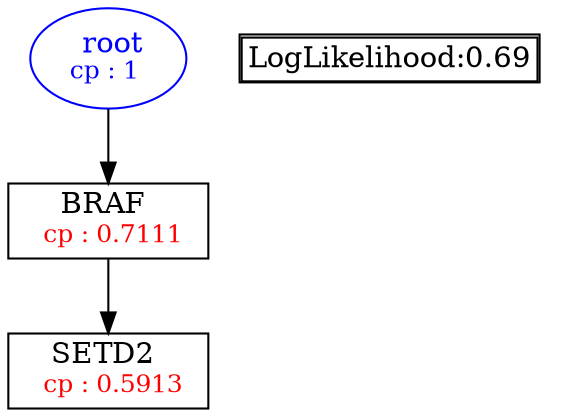 digraph tree {
    "root" [label=<<font color='Blue'> root</font><br/><font color='Blue' POINT-SIZE='12'>cp : 1 </font>>, shape=oval, color=Blue];
    "S2" [label =<BRAF <br/> <font color='Red' POINT-SIZE='12'> cp : 0.7111 </font>>, shape=box];
    "S1" [label =<SETD2 <br/> <font color='Red' POINT-SIZE='12'> cp : 0.5913 </font>>, shape=box];
    "root" -> "S2";
    "S2" -> "S1";

    node[shape=plaintext]
    fontsize="10"
    struct1 [label=
    <<TABLE BORDER="1" CELLBORDER="1" CELLSPACING="0" >
    <TR><TD ALIGN="LEFT">LogLikelihood:0.69</TD></TR>
    </TABLE>>];

}
